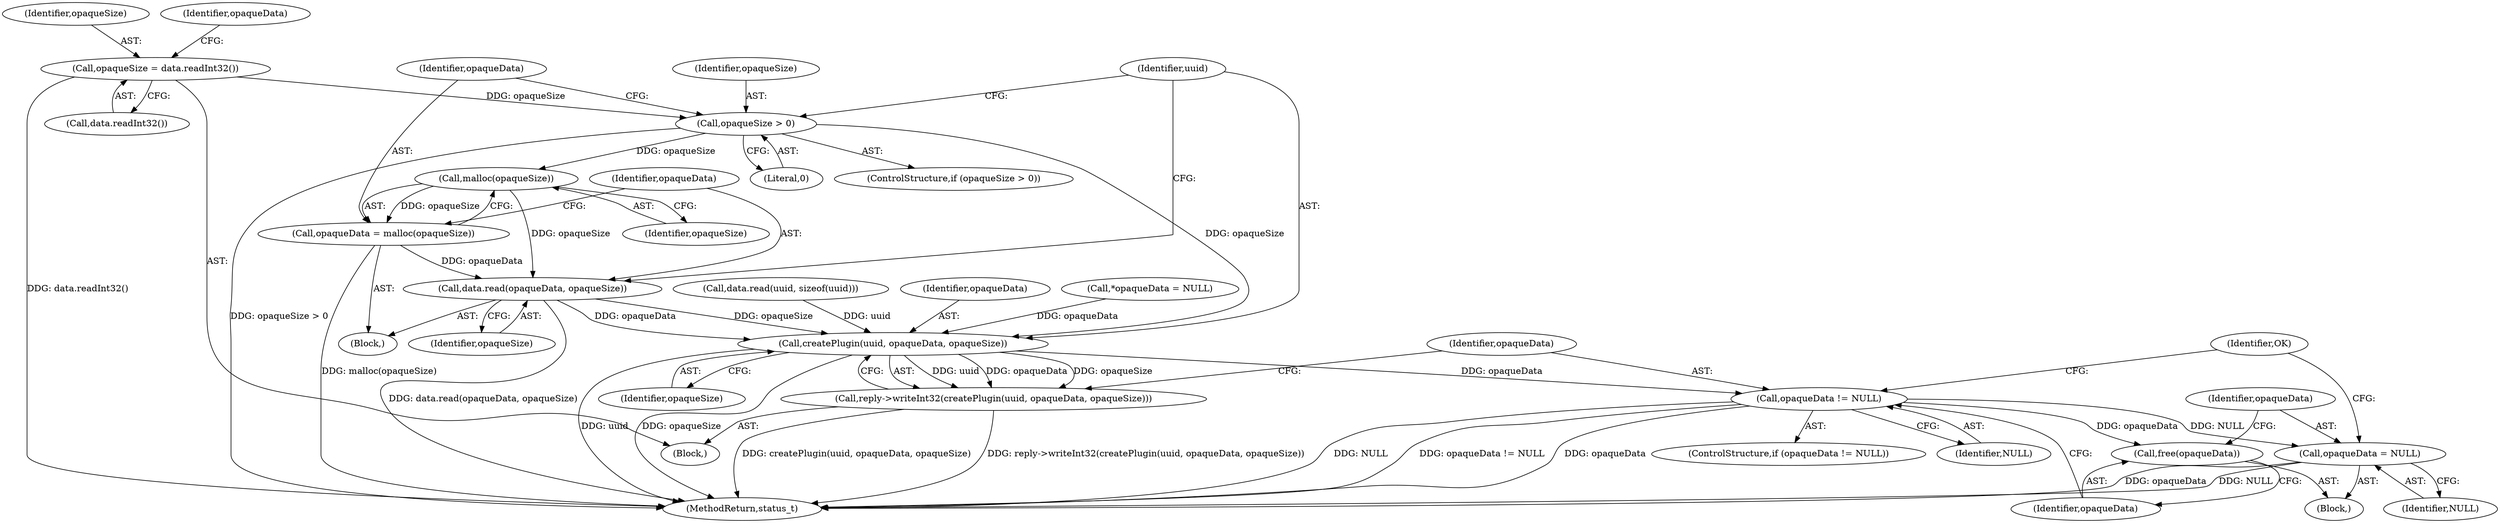 digraph "0_Android_22f824feac43d5758f9a70b77f2aca840ba62c3b@API" {
"1000161" [label="(Call,malloc(opaqueSize))"];
"1000155" [label="(Call,opaqueSize > 0)"];
"1000147" [label="(Call,opaqueSize = data.readInt32())"];
"1000159" [label="(Call,opaqueData = malloc(opaqueSize))"];
"1000163" [label="(Call,data.read(opaqueData, opaqueSize))"];
"1000167" [label="(Call,createPlugin(uuid, opaqueData, opaqueSize))"];
"1000166" [label="(Call,reply->writeInt32(createPlugin(uuid, opaqueData, opaqueSize)))"];
"1000172" [label="(Call,opaqueData != NULL)"];
"1000176" [label="(Call,free(opaqueData))"];
"1000178" [label="(Call,opaqueData = NULL)"];
"1000483" [label="(MethodReturn,status_t)"];
"1000177" [label="(Identifier,opaqueData)"];
"1000154" [label="(ControlStructure,if (opaqueSize > 0))"];
"1000148" [label="(Identifier,opaqueSize)"];
"1000159" [label="(Call,opaqueData = malloc(opaqueSize))"];
"1000155" [label="(Call,opaqueSize > 0)"];
"1000172" [label="(Call,opaqueData != NULL)"];
"1000167" [label="(Call,createPlugin(uuid, opaqueData, opaqueSize))"];
"1000170" [label="(Identifier,opaqueSize)"];
"1000136" [label="(Block,)"];
"1000147" [label="(Call,opaqueSize = data.readInt32())"];
"1000142" [label="(Call,data.read(uuid, sizeof(uuid)))"];
"1000179" [label="(Identifier,opaqueData)"];
"1000171" [label="(ControlStructure,if (opaqueData != NULL))"];
"1000169" [label="(Identifier,opaqueData)"];
"1000174" [label="(Identifier,NULL)"];
"1000151" [label="(Call,*opaqueData = NULL)"];
"1000152" [label="(Identifier,opaqueData)"];
"1000168" [label="(Identifier,uuid)"];
"1000156" [label="(Identifier,opaqueSize)"];
"1000176" [label="(Call,free(opaqueData))"];
"1000149" [label="(Call,data.readInt32())"];
"1000163" [label="(Call,data.read(opaqueData, opaqueSize))"];
"1000164" [label="(Identifier,opaqueData)"];
"1000175" [label="(Block,)"];
"1000160" [label="(Identifier,opaqueData)"];
"1000173" [label="(Identifier,opaqueData)"];
"1000158" [label="(Block,)"];
"1000165" [label="(Identifier,opaqueSize)"];
"1000166" [label="(Call,reply->writeInt32(createPlugin(uuid, opaqueData, opaqueSize)))"];
"1000162" [label="(Identifier,opaqueSize)"];
"1000182" [label="(Identifier,OK)"];
"1000178" [label="(Call,opaqueData = NULL)"];
"1000157" [label="(Literal,0)"];
"1000180" [label="(Identifier,NULL)"];
"1000161" [label="(Call,malloc(opaqueSize))"];
"1000161" -> "1000159"  [label="AST: "];
"1000161" -> "1000162"  [label="CFG: "];
"1000162" -> "1000161"  [label="AST: "];
"1000159" -> "1000161"  [label="CFG: "];
"1000161" -> "1000159"  [label="DDG: opaqueSize"];
"1000155" -> "1000161"  [label="DDG: opaqueSize"];
"1000161" -> "1000163"  [label="DDG: opaqueSize"];
"1000155" -> "1000154"  [label="AST: "];
"1000155" -> "1000157"  [label="CFG: "];
"1000156" -> "1000155"  [label="AST: "];
"1000157" -> "1000155"  [label="AST: "];
"1000160" -> "1000155"  [label="CFG: "];
"1000168" -> "1000155"  [label="CFG: "];
"1000155" -> "1000483"  [label="DDG: opaqueSize > 0"];
"1000147" -> "1000155"  [label="DDG: opaqueSize"];
"1000155" -> "1000167"  [label="DDG: opaqueSize"];
"1000147" -> "1000136"  [label="AST: "];
"1000147" -> "1000149"  [label="CFG: "];
"1000148" -> "1000147"  [label="AST: "];
"1000149" -> "1000147"  [label="AST: "];
"1000152" -> "1000147"  [label="CFG: "];
"1000147" -> "1000483"  [label="DDG: data.readInt32()"];
"1000159" -> "1000158"  [label="AST: "];
"1000160" -> "1000159"  [label="AST: "];
"1000164" -> "1000159"  [label="CFG: "];
"1000159" -> "1000483"  [label="DDG: malloc(opaqueSize)"];
"1000159" -> "1000163"  [label="DDG: opaqueData"];
"1000163" -> "1000158"  [label="AST: "];
"1000163" -> "1000165"  [label="CFG: "];
"1000164" -> "1000163"  [label="AST: "];
"1000165" -> "1000163"  [label="AST: "];
"1000168" -> "1000163"  [label="CFG: "];
"1000163" -> "1000483"  [label="DDG: data.read(opaqueData, opaqueSize)"];
"1000163" -> "1000167"  [label="DDG: opaqueData"];
"1000163" -> "1000167"  [label="DDG: opaqueSize"];
"1000167" -> "1000166"  [label="AST: "];
"1000167" -> "1000170"  [label="CFG: "];
"1000168" -> "1000167"  [label="AST: "];
"1000169" -> "1000167"  [label="AST: "];
"1000170" -> "1000167"  [label="AST: "];
"1000166" -> "1000167"  [label="CFG: "];
"1000167" -> "1000483"  [label="DDG: uuid"];
"1000167" -> "1000483"  [label="DDG: opaqueSize"];
"1000167" -> "1000166"  [label="DDG: uuid"];
"1000167" -> "1000166"  [label="DDG: opaqueData"];
"1000167" -> "1000166"  [label="DDG: opaqueSize"];
"1000142" -> "1000167"  [label="DDG: uuid"];
"1000151" -> "1000167"  [label="DDG: opaqueData"];
"1000167" -> "1000172"  [label="DDG: opaqueData"];
"1000166" -> "1000136"  [label="AST: "];
"1000173" -> "1000166"  [label="CFG: "];
"1000166" -> "1000483"  [label="DDG: reply->writeInt32(createPlugin(uuid, opaqueData, opaqueSize))"];
"1000166" -> "1000483"  [label="DDG: createPlugin(uuid, opaqueData, opaqueSize)"];
"1000172" -> "1000171"  [label="AST: "];
"1000172" -> "1000174"  [label="CFG: "];
"1000173" -> "1000172"  [label="AST: "];
"1000174" -> "1000172"  [label="AST: "];
"1000177" -> "1000172"  [label="CFG: "];
"1000182" -> "1000172"  [label="CFG: "];
"1000172" -> "1000483"  [label="DDG: opaqueData != NULL"];
"1000172" -> "1000483"  [label="DDG: opaqueData"];
"1000172" -> "1000483"  [label="DDG: NULL"];
"1000172" -> "1000176"  [label="DDG: opaqueData"];
"1000172" -> "1000178"  [label="DDG: NULL"];
"1000176" -> "1000175"  [label="AST: "];
"1000176" -> "1000177"  [label="CFG: "];
"1000177" -> "1000176"  [label="AST: "];
"1000179" -> "1000176"  [label="CFG: "];
"1000178" -> "1000175"  [label="AST: "];
"1000178" -> "1000180"  [label="CFG: "];
"1000179" -> "1000178"  [label="AST: "];
"1000180" -> "1000178"  [label="AST: "];
"1000182" -> "1000178"  [label="CFG: "];
"1000178" -> "1000483"  [label="DDG: opaqueData"];
"1000178" -> "1000483"  [label="DDG: NULL"];
}
